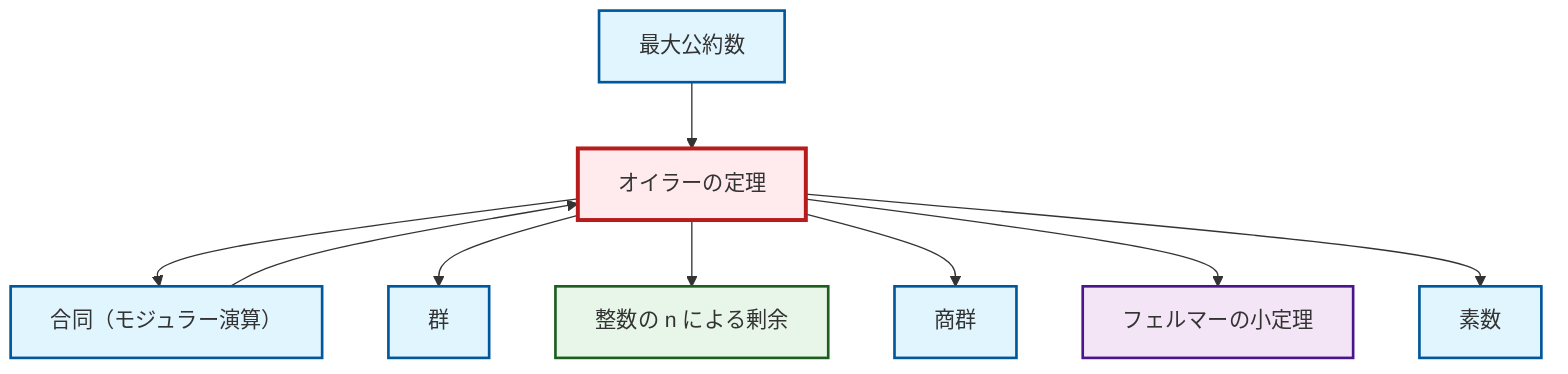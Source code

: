 graph TD
    classDef definition fill:#e1f5fe,stroke:#01579b,stroke-width:2px
    classDef theorem fill:#f3e5f5,stroke:#4a148c,stroke-width:2px
    classDef axiom fill:#fff3e0,stroke:#e65100,stroke-width:2px
    classDef example fill:#e8f5e9,stroke:#1b5e20,stroke-width:2px
    classDef current fill:#ffebee,stroke:#b71c1c,stroke-width:3px
    thm-fermat-little["フェルマーの小定理"]:::theorem
    def-gcd["最大公約数"]:::definition
    def-prime["素数"]:::definition
    ex-quotient-integers-mod-n["整数の n による剰余"]:::example
    def-congruence["合同（モジュラー演算）"]:::definition
    def-quotient-group["商群"]:::definition
    def-group["群"]:::definition
    thm-euler["オイラーの定理"]:::theorem
    thm-euler --> def-congruence
    thm-euler --> def-group
    thm-euler --> ex-quotient-integers-mod-n
    thm-euler --> def-quotient-group
    thm-euler --> thm-fermat-little
    thm-euler --> def-prime
    def-congruence --> thm-euler
    def-gcd --> thm-euler
    class thm-euler current